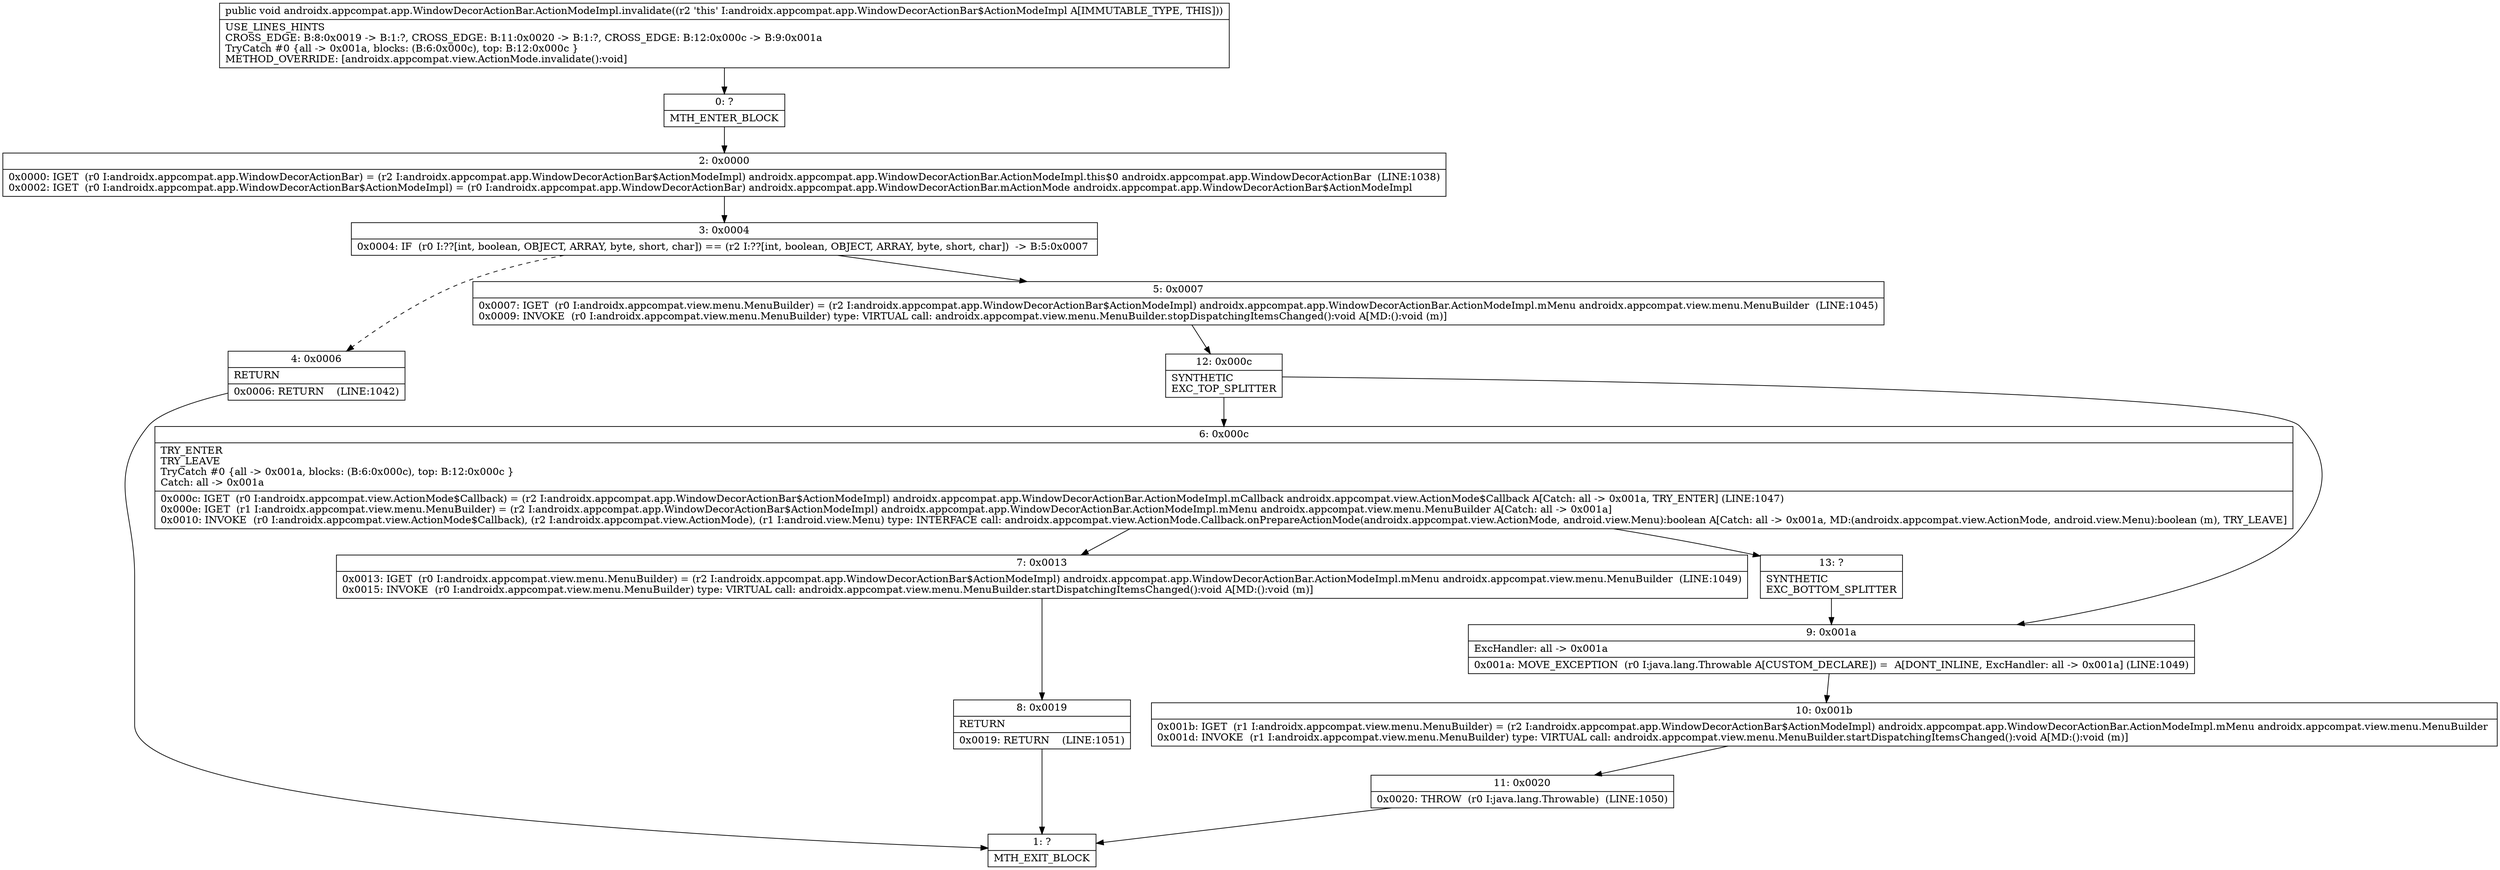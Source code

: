 digraph "CFG forandroidx.appcompat.app.WindowDecorActionBar.ActionModeImpl.invalidate()V" {
Node_0 [shape=record,label="{0\:\ ?|MTH_ENTER_BLOCK\l}"];
Node_2 [shape=record,label="{2\:\ 0x0000|0x0000: IGET  (r0 I:androidx.appcompat.app.WindowDecorActionBar) = (r2 I:androidx.appcompat.app.WindowDecorActionBar$ActionModeImpl) androidx.appcompat.app.WindowDecorActionBar.ActionModeImpl.this$0 androidx.appcompat.app.WindowDecorActionBar  (LINE:1038)\l0x0002: IGET  (r0 I:androidx.appcompat.app.WindowDecorActionBar$ActionModeImpl) = (r0 I:androidx.appcompat.app.WindowDecorActionBar) androidx.appcompat.app.WindowDecorActionBar.mActionMode androidx.appcompat.app.WindowDecorActionBar$ActionModeImpl \l}"];
Node_3 [shape=record,label="{3\:\ 0x0004|0x0004: IF  (r0 I:??[int, boolean, OBJECT, ARRAY, byte, short, char]) == (r2 I:??[int, boolean, OBJECT, ARRAY, byte, short, char])  \-\> B:5:0x0007 \l}"];
Node_4 [shape=record,label="{4\:\ 0x0006|RETURN\l|0x0006: RETURN    (LINE:1042)\l}"];
Node_1 [shape=record,label="{1\:\ ?|MTH_EXIT_BLOCK\l}"];
Node_5 [shape=record,label="{5\:\ 0x0007|0x0007: IGET  (r0 I:androidx.appcompat.view.menu.MenuBuilder) = (r2 I:androidx.appcompat.app.WindowDecorActionBar$ActionModeImpl) androidx.appcompat.app.WindowDecorActionBar.ActionModeImpl.mMenu androidx.appcompat.view.menu.MenuBuilder  (LINE:1045)\l0x0009: INVOKE  (r0 I:androidx.appcompat.view.menu.MenuBuilder) type: VIRTUAL call: androidx.appcompat.view.menu.MenuBuilder.stopDispatchingItemsChanged():void A[MD:():void (m)]\l}"];
Node_12 [shape=record,label="{12\:\ 0x000c|SYNTHETIC\lEXC_TOP_SPLITTER\l}"];
Node_6 [shape=record,label="{6\:\ 0x000c|TRY_ENTER\lTRY_LEAVE\lTryCatch #0 \{all \-\> 0x001a, blocks: (B:6:0x000c), top: B:12:0x000c \}\lCatch: all \-\> 0x001a\l|0x000c: IGET  (r0 I:androidx.appcompat.view.ActionMode$Callback) = (r2 I:androidx.appcompat.app.WindowDecorActionBar$ActionModeImpl) androidx.appcompat.app.WindowDecorActionBar.ActionModeImpl.mCallback androidx.appcompat.view.ActionMode$Callback A[Catch: all \-\> 0x001a, TRY_ENTER] (LINE:1047)\l0x000e: IGET  (r1 I:androidx.appcompat.view.menu.MenuBuilder) = (r2 I:androidx.appcompat.app.WindowDecorActionBar$ActionModeImpl) androidx.appcompat.app.WindowDecorActionBar.ActionModeImpl.mMenu androidx.appcompat.view.menu.MenuBuilder A[Catch: all \-\> 0x001a]\l0x0010: INVOKE  (r0 I:androidx.appcompat.view.ActionMode$Callback), (r2 I:androidx.appcompat.view.ActionMode), (r1 I:android.view.Menu) type: INTERFACE call: androidx.appcompat.view.ActionMode.Callback.onPrepareActionMode(androidx.appcompat.view.ActionMode, android.view.Menu):boolean A[Catch: all \-\> 0x001a, MD:(androidx.appcompat.view.ActionMode, android.view.Menu):boolean (m), TRY_LEAVE]\l}"];
Node_7 [shape=record,label="{7\:\ 0x0013|0x0013: IGET  (r0 I:androidx.appcompat.view.menu.MenuBuilder) = (r2 I:androidx.appcompat.app.WindowDecorActionBar$ActionModeImpl) androidx.appcompat.app.WindowDecorActionBar.ActionModeImpl.mMenu androidx.appcompat.view.menu.MenuBuilder  (LINE:1049)\l0x0015: INVOKE  (r0 I:androidx.appcompat.view.menu.MenuBuilder) type: VIRTUAL call: androidx.appcompat.view.menu.MenuBuilder.startDispatchingItemsChanged():void A[MD:():void (m)]\l}"];
Node_8 [shape=record,label="{8\:\ 0x0019|RETURN\l|0x0019: RETURN    (LINE:1051)\l}"];
Node_13 [shape=record,label="{13\:\ ?|SYNTHETIC\lEXC_BOTTOM_SPLITTER\l}"];
Node_9 [shape=record,label="{9\:\ 0x001a|ExcHandler: all \-\> 0x001a\l|0x001a: MOVE_EXCEPTION  (r0 I:java.lang.Throwable A[CUSTOM_DECLARE]) =  A[DONT_INLINE, ExcHandler: all \-\> 0x001a] (LINE:1049)\l}"];
Node_10 [shape=record,label="{10\:\ 0x001b|0x001b: IGET  (r1 I:androidx.appcompat.view.menu.MenuBuilder) = (r2 I:androidx.appcompat.app.WindowDecorActionBar$ActionModeImpl) androidx.appcompat.app.WindowDecorActionBar.ActionModeImpl.mMenu androidx.appcompat.view.menu.MenuBuilder \l0x001d: INVOKE  (r1 I:androidx.appcompat.view.menu.MenuBuilder) type: VIRTUAL call: androidx.appcompat.view.menu.MenuBuilder.startDispatchingItemsChanged():void A[MD:():void (m)]\l}"];
Node_11 [shape=record,label="{11\:\ 0x0020|0x0020: THROW  (r0 I:java.lang.Throwable)  (LINE:1050)\l}"];
MethodNode[shape=record,label="{public void androidx.appcompat.app.WindowDecorActionBar.ActionModeImpl.invalidate((r2 'this' I:androidx.appcompat.app.WindowDecorActionBar$ActionModeImpl A[IMMUTABLE_TYPE, THIS]))  | USE_LINES_HINTS\lCROSS_EDGE: B:8:0x0019 \-\> B:1:?, CROSS_EDGE: B:11:0x0020 \-\> B:1:?, CROSS_EDGE: B:12:0x000c \-\> B:9:0x001a\lTryCatch #0 \{all \-\> 0x001a, blocks: (B:6:0x000c), top: B:12:0x000c \}\lMETHOD_OVERRIDE: [androidx.appcompat.view.ActionMode.invalidate():void]\l}"];
MethodNode -> Node_0;Node_0 -> Node_2;
Node_2 -> Node_3;
Node_3 -> Node_4[style=dashed];
Node_3 -> Node_5;
Node_4 -> Node_1;
Node_5 -> Node_12;
Node_12 -> Node_6;
Node_12 -> Node_9;
Node_6 -> Node_7;
Node_6 -> Node_13;
Node_7 -> Node_8;
Node_8 -> Node_1;
Node_13 -> Node_9;
Node_9 -> Node_10;
Node_10 -> Node_11;
Node_11 -> Node_1;
}


